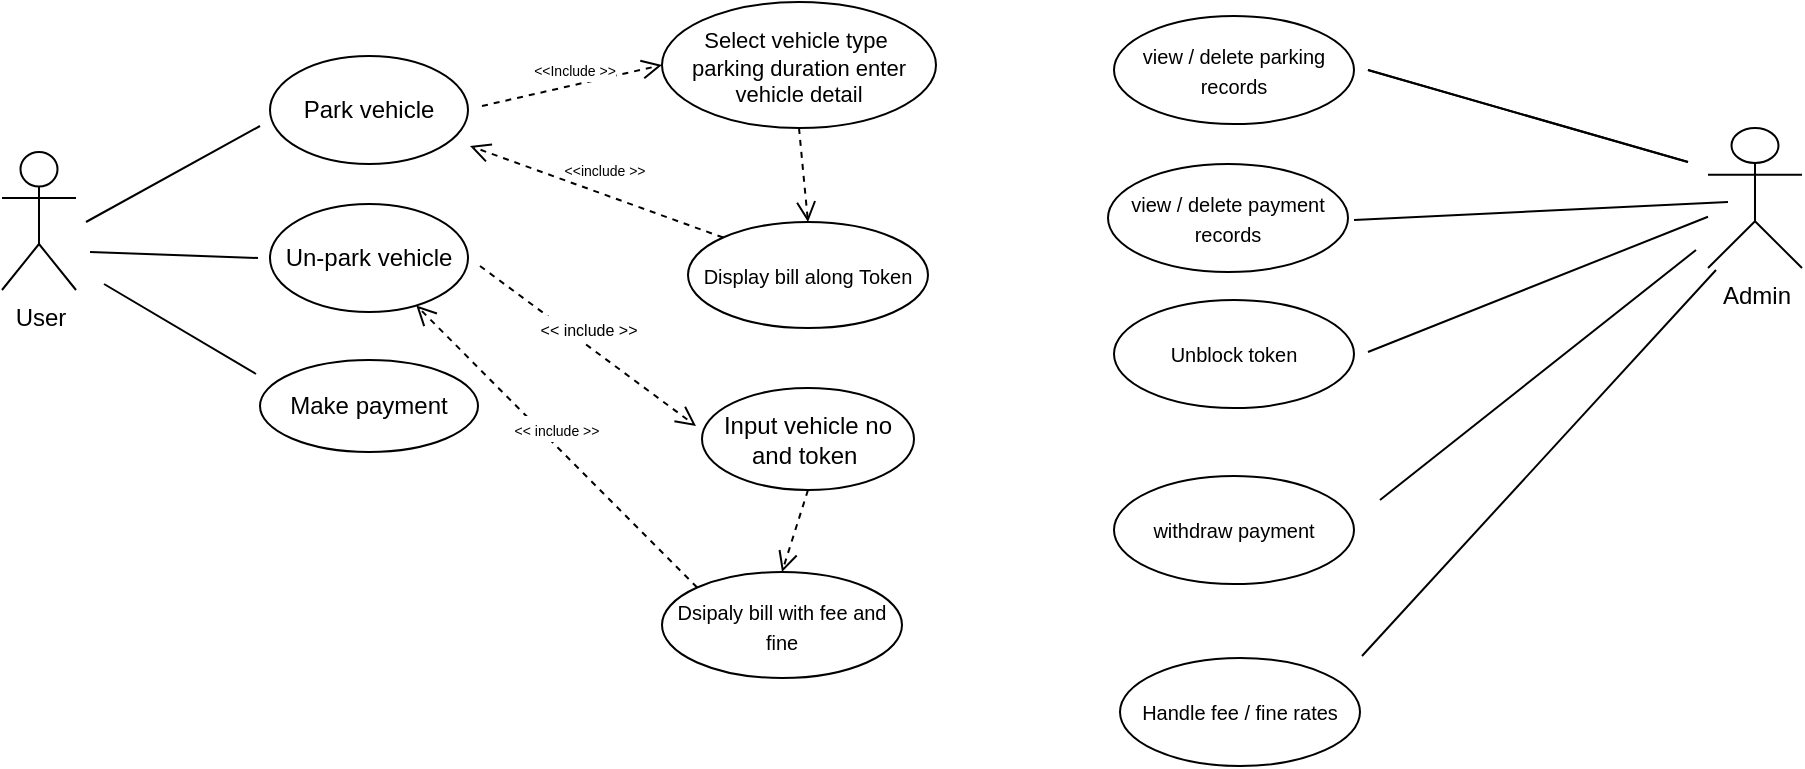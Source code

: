 <mxfile>
    <diagram id="C5RBs43oDa-KdzZeNtuy" name="Page-1">
        <mxGraphModel dx="1454" dy="798" grid="0" gridSize="10" guides="1" tooltips="1" connect="1" arrows="1" fold="1" page="1" pageScale="1" pageWidth="827" pageHeight="1169" math="0" shadow="0">
            <root>
                <mxCell id="WIyWlLk6GJQsqaUBKTNV-0"/>
                <mxCell id="WIyWlLk6GJQsqaUBKTNV-1" parent="WIyWlLk6GJQsqaUBKTNV-0"/>
                <mxCell id="TEgpN5ifqae03Chc3j9u-0" value="User" style="shape=umlActor;verticalLabelPosition=bottom;verticalAlign=top;html=1;outlineConnect=0;" parent="WIyWlLk6GJQsqaUBKTNV-1" vertex="1">
                    <mxGeometry x="91" y="188" width="37" height="69" as="geometry"/>
                </mxCell>
                <mxCell id="TEgpN5ifqae03Chc3j9u-2" value="Park vehicle" style="ellipse;whiteSpace=wrap;html=1;" parent="WIyWlLk6GJQsqaUBKTNV-1" vertex="1">
                    <mxGeometry x="225" y="140" width="99" height="54" as="geometry"/>
                </mxCell>
                <mxCell id="TEgpN5ifqae03Chc3j9u-3" value="Make payment" style="ellipse;whiteSpace=wrap;html=1;" parent="WIyWlLk6GJQsqaUBKTNV-1" vertex="1">
                    <mxGeometry x="220" y="292" width="109" height="46" as="geometry"/>
                </mxCell>
                <mxCell id="TEgpN5ifqae03Chc3j9u-4" value="" style="endArrow=none;html=1;rounded=0;" parent="WIyWlLk6GJQsqaUBKTNV-1" edge="1">
                    <mxGeometry width="50" height="50" relative="1" as="geometry">
                        <mxPoint x="133" y="223" as="sourcePoint"/>
                        <mxPoint x="220" y="175" as="targetPoint"/>
                    </mxGeometry>
                </mxCell>
                <mxCell id="TEgpN5ifqae03Chc3j9u-5" value="" style="endArrow=none;html=1;rounded=0;" parent="WIyWlLk6GJQsqaUBKTNV-1" edge="1">
                    <mxGeometry width="50" height="50" relative="1" as="geometry">
                        <mxPoint x="135" y="238" as="sourcePoint"/>
                        <mxPoint x="219" y="241" as="targetPoint"/>
                    </mxGeometry>
                </mxCell>
                <mxCell id="TEgpN5ifqae03Chc3j9u-6" value="&lt;font style=&quot;font-size: 11px;&quot;&gt;Select vehicle type&amp;nbsp;&lt;/font&gt;&lt;div style=&quot;font-size: 11px;&quot;&gt;&lt;font style=&quot;font-size: 11px;&quot;&gt;parking duration enter vehicle detail&lt;/font&gt;&lt;/div&gt;" style="ellipse;whiteSpace=wrap;html=1;" parent="WIyWlLk6GJQsqaUBKTNV-1" vertex="1">
                    <mxGeometry x="421" y="113" width="137" height="63" as="geometry"/>
                </mxCell>
                <mxCell id="TEgpN5ifqae03Chc3j9u-7" value="Un-park vehicle" style="ellipse;whiteSpace=wrap;html=1;" parent="WIyWlLk6GJQsqaUBKTNV-1" vertex="1">
                    <mxGeometry x="225" y="214" width="99" height="54" as="geometry"/>
                </mxCell>
                <mxCell id="TEgpN5ifqae03Chc3j9u-8" value="" style="endArrow=none;html=1;rounded=0;" parent="WIyWlLk6GJQsqaUBKTNV-1" edge="1">
                    <mxGeometry width="50" height="50" relative="1" as="geometry">
                        <mxPoint x="142" y="254" as="sourcePoint"/>
                        <mxPoint x="218" y="299" as="targetPoint"/>
                    </mxGeometry>
                </mxCell>
                <mxCell id="TEgpN5ifqae03Chc3j9u-10" value="&lt;font style=&quot;font-size: 7px;&quot;&gt;&amp;lt;&amp;lt;Include &amp;gt;&amp;gt;&lt;/font&gt;" style="html=1;verticalAlign=bottom;endArrow=open;dashed=1;endSize=8;curved=0;rounded=0;entryX=0;entryY=0.5;entryDx=0;entryDy=0;" parent="WIyWlLk6GJQsqaUBKTNV-1" target="TEgpN5ifqae03Chc3j9u-6" edge="1">
                    <mxGeometry x="0.016" relative="1" as="geometry">
                        <mxPoint x="331" y="165" as="sourcePoint"/>
                        <mxPoint x="394" y="165" as="targetPoint"/>
                        <mxPoint as="offset"/>
                    </mxGeometry>
                </mxCell>
                <mxCell id="TEgpN5ifqae03Chc3j9u-11" value="&lt;font style=&quot;font-size: 10px;&quot;&gt;Display bill along Token&lt;/font&gt;" style="ellipse;whiteSpace=wrap;html=1;" parent="WIyWlLk6GJQsqaUBKTNV-1" vertex="1">
                    <mxGeometry x="434" y="223" width="120" height="53" as="geometry"/>
                </mxCell>
                <mxCell id="TEgpN5ifqae03Chc3j9u-12" value="" style="html=1;verticalAlign=bottom;endArrow=open;dashed=1;endSize=8;curved=0;rounded=0;entryX=0.5;entryY=0;entryDx=0;entryDy=0;exitX=0.5;exitY=1;exitDx=0;exitDy=0;" parent="WIyWlLk6GJQsqaUBKTNV-1" source="TEgpN5ifqae03Chc3j9u-6" target="TEgpN5ifqae03Chc3j9u-11" edge="1">
                    <mxGeometry relative="1" as="geometry">
                        <mxPoint x="458" y="190" as="sourcePoint"/>
                        <mxPoint x="293" y="306" as="targetPoint"/>
                    </mxGeometry>
                </mxCell>
                <mxCell id="TEgpN5ifqae03Chc3j9u-13" value="" style="html=1;verticalAlign=bottom;endArrow=open;dashed=1;endSize=8;curved=0;rounded=0;exitX=0;exitY=0;exitDx=0;exitDy=0;" parent="WIyWlLk6GJQsqaUBKTNV-1" source="TEgpN5ifqae03Chc3j9u-11" edge="1">
                    <mxGeometry x="-0.006" relative="1" as="geometry">
                        <mxPoint x="373" y="306" as="sourcePoint"/>
                        <mxPoint x="325" y="185" as="targetPoint"/>
                        <mxPoint as="offset"/>
                    </mxGeometry>
                </mxCell>
                <mxCell id="TEgpN5ifqae03Chc3j9u-14" value="Input vehicle no and token&amp;nbsp;" style="ellipse;whiteSpace=wrap;html=1;" parent="WIyWlLk6GJQsqaUBKTNV-1" vertex="1">
                    <mxGeometry x="441" y="306" width="106" height="51" as="geometry"/>
                </mxCell>
                <mxCell id="TEgpN5ifqae03Chc3j9u-15" value="&lt;font style=&quot;font-size: 8px;&quot;&gt;&amp;lt;&amp;lt; include &amp;gt;&amp;gt;&lt;/font&gt;" style="html=1;verticalAlign=bottom;endArrow=open;dashed=1;endSize=8;curved=0;rounded=0;" parent="WIyWlLk6GJQsqaUBKTNV-1" edge="1">
                    <mxGeometry relative="1" as="geometry">
                        <mxPoint x="330" y="245" as="sourcePoint"/>
                        <mxPoint x="438" y="325" as="targetPoint"/>
                    </mxGeometry>
                </mxCell>
                <mxCell id="TEgpN5ifqae03Chc3j9u-17" value="&lt;font style=&quot;font-size: 10px;&quot;&gt;Dsipaly bill with fee and fine&lt;/font&gt;" style="ellipse;whiteSpace=wrap;html=1;" parent="WIyWlLk6GJQsqaUBKTNV-1" vertex="1">
                    <mxGeometry x="421" y="398" width="120" height="53" as="geometry"/>
                </mxCell>
                <mxCell id="TEgpN5ifqae03Chc3j9u-18" value="" style="html=1;verticalAlign=bottom;endArrow=open;dashed=1;endSize=8;curved=0;rounded=0;exitX=0.5;exitY=1;exitDx=0;exitDy=0;entryX=0.5;entryY=0;entryDx=0;entryDy=0;" parent="WIyWlLk6GJQsqaUBKTNV-1" source="TEgpN5ifqae03Chc3j9u-14" target="TEgpN5ifqae03Chc3j9u-17" edge="1">
                    <mxGeometry relative="1" as="geometry">
                        <mxPoint x="373" y="346" as="sourcePoint"/>
                        <mxPoint x="293" y="346" as="targetPoint"/>
                    </mxGeometry>
                </mxCell>
                <mxCell id="TEgpN5ifqae03Chc3j9u-19" value="&lt;font style=&quot;font-size: 7px;&quot;&gt;&amp;lt;&amp;lt; include &amp;gt;&amp;gt;&lt;/font&gt;" style="html=1;verticalAlign=bottom;endArrow=open;dashed=1;endSize=8;curved=0;rounded=0;exitX=0;exitY=0;exitDx=0;exitDy=0;" parent="WIyWlLk6GJQsqaUBKTNV-1" source="TEgpN5ifqae03Chc3j9u-17" target="TEgpN5ifqae03Chc3j9u-7" edge="1">
                    <mxGeometry relative="1" as="geometry">
                        <mxPoint x="373" y="346" as="sourcePoint"/>
                        <mxPoint x="293" y="346" as="targetPoint"/>
                    </mxGeometry>
                </mxCell>
                <mxCell id="TEgpN5ifqae03Chc3j9u-20" value="&lt;font style=&quot;font-size: 7px;&quot;&gt;&amp;lt;&amp;lt;include &amp;gt;&amp;gt;&lt;/font&gt;" style="text;html=1;align=center;verticalAlign=middle;resizable=0;points=[];autosize=1;strokeColor=none;fillColor=none;" parent="WIyWlLk6GJQsqaUBKTNV-1" vertex="1">
                    <mxGeometry x="363" y="183" width="58" height="26" as="geometry"/>
                </mxCell>
                <mxCell id="TEgpN5ifqae03Chc3j9u-21" value="Admin" style="shape=umlActor;verticalLabelPosition=bottom;verticalAlign=top;html=1;" parent="WIyWlLk6GJQsqaUBKTNV-1" vertex="1">
                    <mxGeometry x="944" y="176" width="47" height="70" as="geometry"/>
                </mxCell>
                <mxCell id="TEgpN5ifqae03Chc3j9u-22" value="&lt;font style=&quot;font-size: 10px;&quot;&gt;view / delete parking records&lt;/font&gt;" style="ellipse;whiteSpace=wrap;html=1;" parent="WIyWlLk6GJQsqaUBKTNV-1" vertex="1">
                    <mxGeometry x="647" y="120" width="120" height="54" as="geometry"/>
                </mxCell>
                <mxCell id="TEgpN5ifqae03Chc3j9u-23" value="&lt;font style=&quot;font-size: 10px;&quot;&gt;view / delete payment records&lt;/font&gt;" style="ellipse;whiteSpace=wrap;html=1;" parent="WIyWlLk6GJQsqaUBKTNV-1" vertex="1">
                    <mxGeometry x="644" y="194" width="120" height="54" as="geometry"/>
                </mxCell>
                <mxCell id="TEgpN5ifqae03Chc3j9u-24" value="&lt;font style=&quot;font-size: 10px;&quot;&gt;Unblock token&lt;/font&gt;" style="ellipse;whiteSpace=wrap;html=1;" parent="WIyWlLk6GJQsqaUBKTNV-1" vertex="1">
                    <mxGeometry x="647" y="262" width="120" height="54" as="geometry"/>
                </mxCell>
                <mxCell id="TEgpN5ifqae03Chc3j9u-25" value="&lt;font style=&quot;font-size: 10px;&quot;&gt;withdraw payment&lt;/font&gt;" style="ellipse;whiteSpace=wrap;html=1;" parent="WIyWlLk6GJQsqaUBKTNV-1" vertex="1">
                    <mxGeometry x="647" y="350" width="120" height="54" as="geometry"/>
                </mxCell>
                <mxCell id="TEgpN5ifqae03Chc3j9u-27" value="" style="endArrow=none;html=1;rounded=0;" parent="WIyWlLk6GJQsqaUBKTNV-1" edge="1">
                    <mxGeometry width="50" height="50" relative="1" as="geometry">
                        <mxPoint x="774" y="147" as="sourcePoint"/>
                        <mxPoint x="934" y="193" as="targetPoint"/>
                    </mxGeometry>
                </mxCell>
                <mxCell id="TEgpN5ifqae03Chc3j9u-30" value="" style="endArrow=none;html=1;rounded=0;" parent="WIyWlLk6GJQsqaUBKTNV-1" edge="1">
                    <mxGeometry width="50" height="50" relative="1" as="geometry">
                        <mxPoint x="774" y="147" as="sourcePoint"/>
                        <mxPoint x="934" y="193" as="targetPoint"/>
                    </mxGeometry>
                </mxCell>
                <mxCell id="TEgpN5ifqae03Chc3j9u-31" value="" style="endArrow=none;html=1;rounded=0;" parent="WIyWlLk6GJQsqaUBKTNV-1" target="TEgpN5ifqae03Chc3j9u-21" edge="1">
                    <mxGeometry width="50" height="50" relative="1" as="geometry">
                        <mxPoint x="774" y="288" as="sourcePoint"/>
                        <mxPoint x="944" y="203" as="targetPoint"/>
                    </mxGeometry>
                </mxCell>
                <mxCell id="TEgpN5ifqae03Chc3j9u-32" value="" style="endArrow=none;html=1;rounded=0;" parent="WIyWlLk6GJQsqaUBKTNV-1" edge="1">
                    <mxGeometry width="50" height="50" relative="1" as="geometry">
                        <mxPoint x="767" y="222" as="sourcePoint"/>
                        <mxPoint x="954" y="213" as="targetPoint"/>
                    </mxGeometry>
                </mxCell>
                <mxCell id="TEgpN5ifqae03Chc3j9u-33" value="" style="endArrow=none;html=1;rounded=0;" parent="WIyWlLk6GJQsqaUBKTNV-1" edge="1">
                    <mxGeometry width="50" height="50" relative="1" as="geometry">
                        <mxPoint x="780" y="362" as="sourcePoint"/>
                        <mxPoint x="938" y="237" as="targetPoint"/>
                    </mxGeometry>
                </mxCell>
                <mxCell id="1" value="&lt;font style=&quot;font-size: 10px;&quot;&gt;Handle fee / fine rates&lt;/font&gt;" style="ellipse;whiteSpace=wrap;html=1;" vertex="1" parent="WIyWlLk6GJQsqaUBKTNV-1">
                    <mxGeometry x="650" y="441" width="120" height="54" as="geometry"/>
                </mxCell>
                <mxCell id="2" value="" style="endArrow=none;html=1;rounded=0;" edge="1" parent="WIyWlLk6GJQsqaUBKTNV-1">
                    <mxGeometry width="50" height="50" relative="1" as="geometry">
                        <mxPoint x="771" y="440" as="sourcePoint"/>
                        <mxPoint x="948" y="247" as="targetPoint"/>
                    </mxGeometry>
                </mxCell>
            </root>
        </mxGraphModel>
    </diagram>
</mxfile>